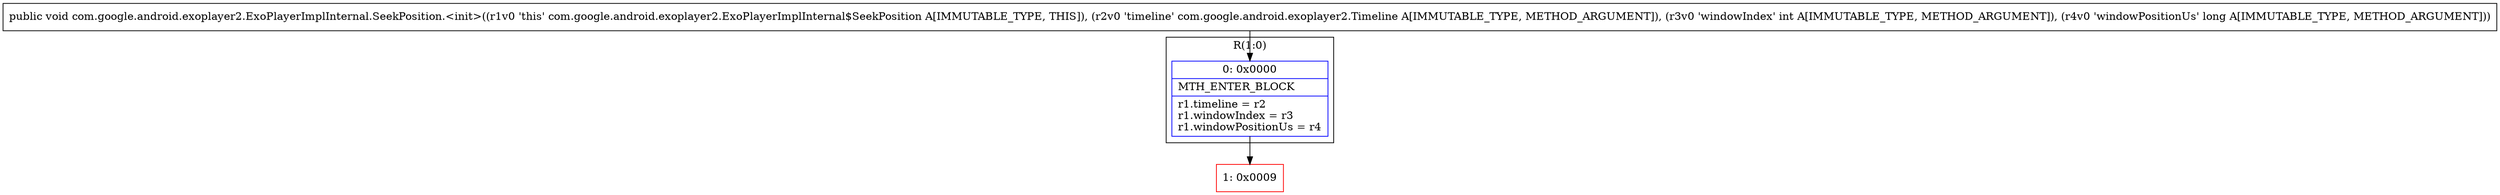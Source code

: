 digraph "CFG forcom.google.android.exoplayer2.ExoPlayerImplInternal.SeekPosition.\<init\>(Lcom\/google\/android\/exoplayer2\/Timeline;IJ)V" {
subgraph cluster_Region_1885531135 {
label = "R(1:0)";
node [shape=record,color=blue];
Node_0 [shape=record,label="{0\:\ 0x0000|MTH_ENTER_BLOCK\l|r1.timeline = r2\lr1.windowIndex = r3\lr1.windowPositionUs = r4\l}"];
}
Node_1 [shape=record,color=red,label="{1\:\ 0x0009}"];
MethodNode[shape=record,label="{public void com.google.android.exoplayer2.ExoPlayerImplInternal.SeekPosition.\<init\>((r1v0 'this' com.google.android.exoplayer2.ExoPlayerImplInternal$SeekPosition A[IMMUTABLE_TYPE, THIS]), (r2v0 'timeline' com.google.android.exoplayer2.Timeline A[IMMUTABLE_TYPE, METHOD_ARGUMENT]), (r3v0 'windowIndex' int A[IMMUTABLE_TYPE, METHOD_ARGUMENT]), (r4v0 'windowPositionUs' long A[IMMUTABLE_TYPE, METHOD_ARGUMENT])) }"];
MethodNode -> Node_0;
Node_0 -> Node_1;
}

